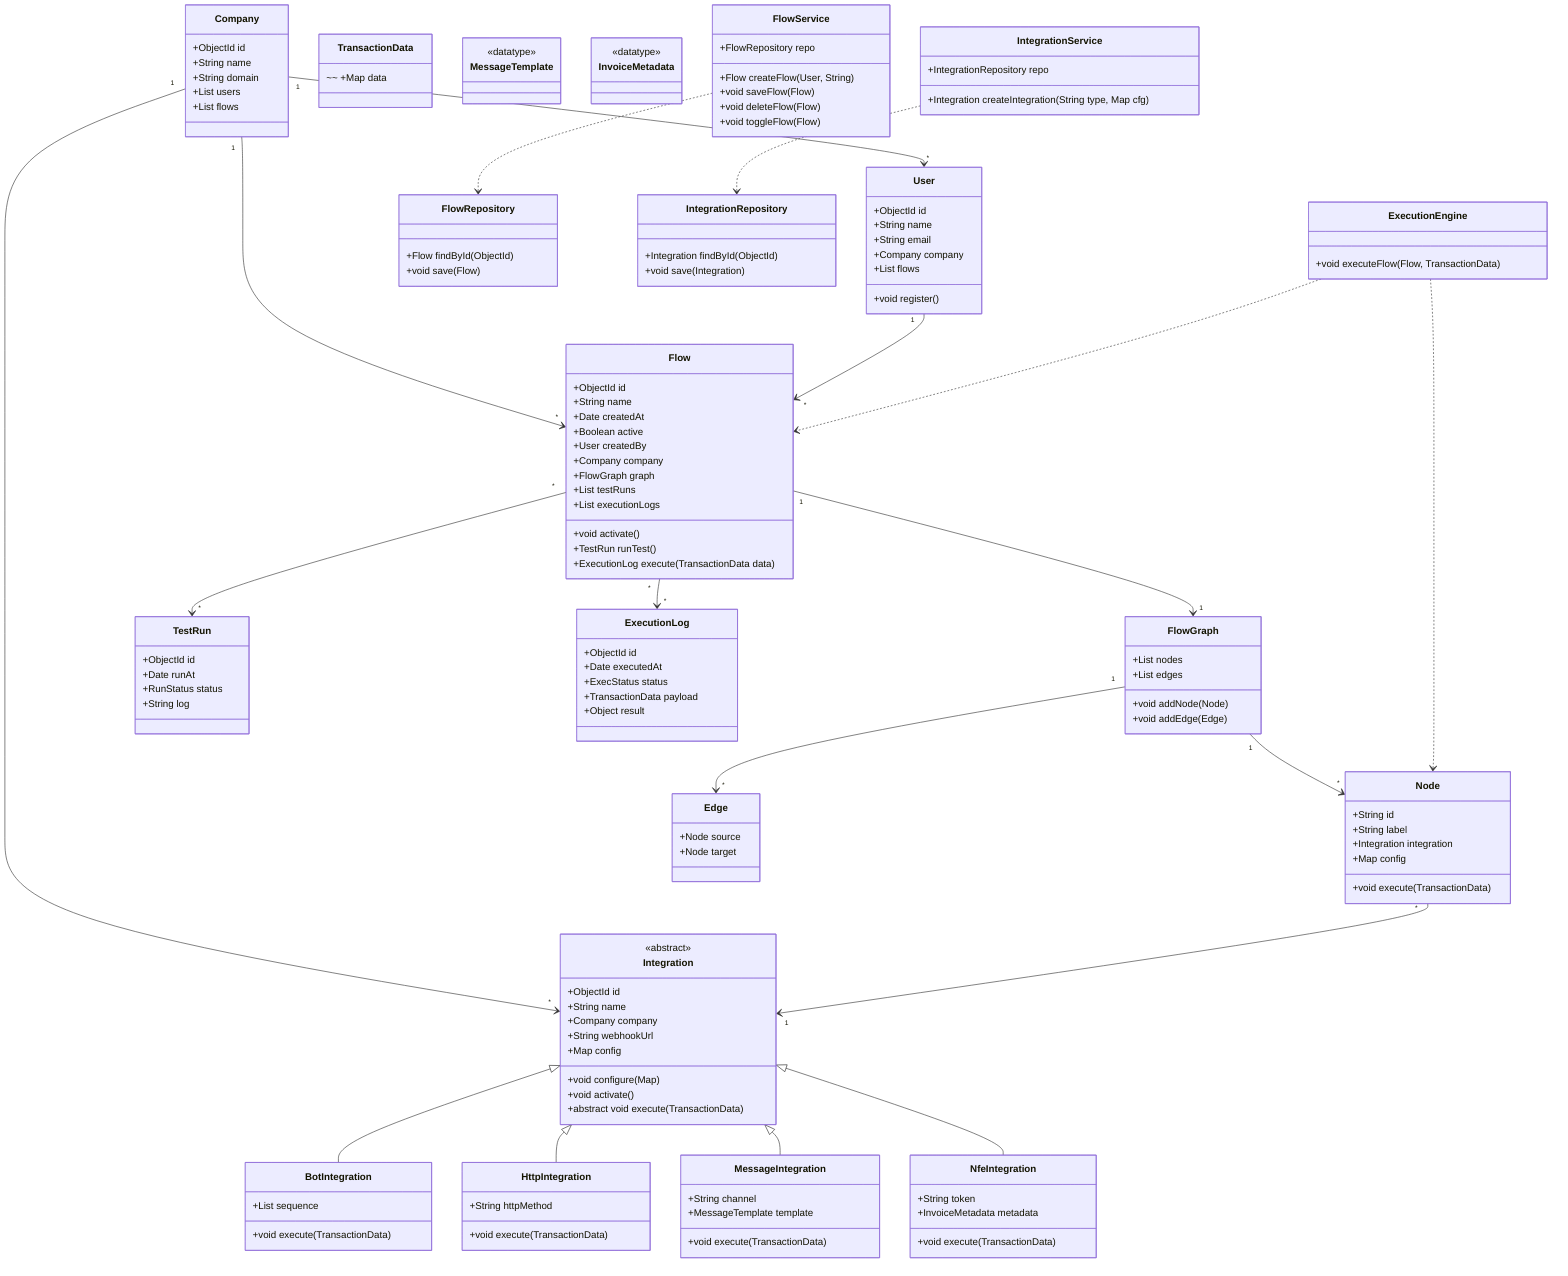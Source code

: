 classDiagram
direction TB
    class Company {
	    +ObjectId id
	    +String name
	    +String domain
	    +List users
	    +List flows
    }

    class User {
	    +ObjectId id
	    +String name
	    +String email
	    +Company company
	    +List flows
	    +void register()
    }

    class Flow {
	    +ObjectId id
	    +String name
	    +Date createdAt
	    +Boolean active
	    +User createdBy
	    +Company company
	    +FlowGraph graph
	    +List testRuns
	    +List executionLogs
	    +void activate()
	    +TestRun runTest()
	    +ExecutionLog execute(TransactionData data)
    }

    class FlowGraph {
	    +List nodes
	    +List edges
	    +void addNode(Node)
	    +void addEdge(Edge)
    }

    class Node {
	    +String id
	    +String label
	    +Integration integration
	    +Map config
	    +void execute(TransactionData)
    }

    class Edge {
	    +Node source
	    +Node target
    }

    class Integration {
	    +ObjectId id
	    +String name
	    +Company company
	    +String webhookUrl
	    +Map config
	    +void configure(Map)
	    +void activate()
	    +abstract void execute(TransactionData)
    }

    class BotIntegration {
	    +List sequence
	    +void execute(TransactionData)
    }

    class HttpIntegration {
	    +String httpMethod
	    +void execute(TransactionData)
    }

    class MessageIntegration {
	    +String channel
	    +MessageTemplate template
	    +void execute(TransactionData)
    }

    class NfeIntegration {
	    +String token
	    +InvoiceMetadata metadata
	    +void execute(TransactionData)
    }

    class TestRun {
	    +ObjectId id
	    +Date runAt
	    +RunStatus status
	    +String log
    }

    class ExecutionLog {
	    +ObjectId id
	    +Date executedAt
	    +ExecStatus status
	    +TransactionData payload
	    +Object result
    }

    class TransactionData {
	    ~~ +Map data
    }

    class MessageTemplate {
    }

    class InvoiceMetadata {
    }

    class FlowService {
	    +FlowRepository repo
	    +Flow createFlow(User, String)
	    +void saveFlow(Flow)
	    +void deleteFlow(Flow)
	    +void toggleFlow(Flow)
    }

    class IntegrationService {
	    +IntegrationRepository repo
	    +Integration createIntegration(String type, Map cfg)
    }

    class ExecutionEngine {
	    +void executeFlow(Flow, TransactionData)
    }

    class FlowRepository {
	    +Flow findById(ObjectId)
	    +void save(Flow)
    }

    class IntegrationRepository {
	    +Integration findById(ObjectId)
	    +void save(Integration)
    }

	<<abstract>> Integration
	<<datatype>> MessageTemplate
	<<datatype>> InvoiceMetadata

    Company "1" --> "*" User
    Company "1" --> "*" Flow
    Company "1" --> "*" Integration
    User "1" --> "*" Flow
    Flow "1" --> "1" FlowGraph
    FlowGraph "1" --> "*" Node
    FlowGraph "1" --> "*" Edge
    Node "*" --> "1" Integration
    Integration <|-- BotIntegration
    Integration <|-- HttpIntegration
    Integration <|-- MessageIntegration
    Integration <|-- NfeIntegration
    Flow "*" --> "*" TestRun
    Flow "*" --> "*" ExecutionLog
    FlowService ..> FlowRepository
    IntegrationService ..> IntegrationRepository
    ExecutionEngine ..> Flow
    ExecutionEngine ..> Node